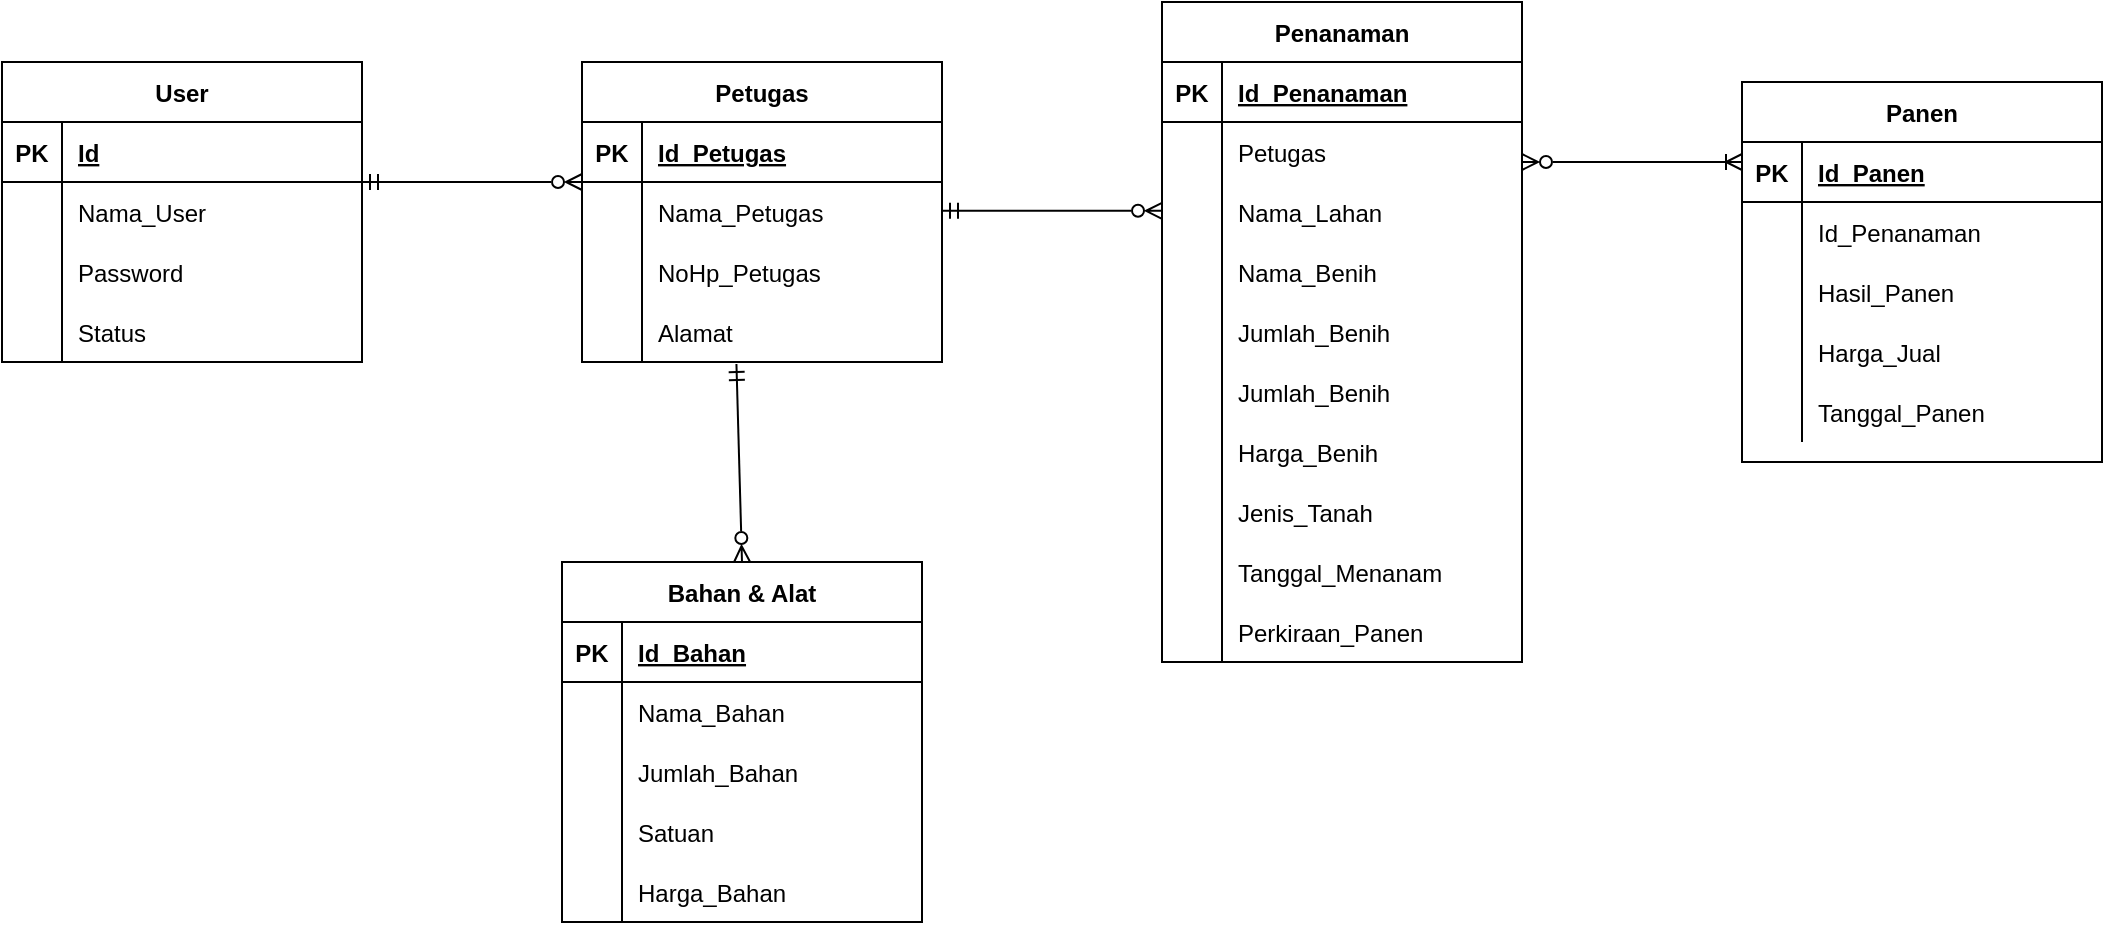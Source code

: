 <mxfile version="17.1.3" type="github">
  <diagram id="t7URyuVreBYmDXlSiFJe" name="Page-1">
    <mxGraphModel dx="1021" dy="529" grid="1" gridSize="10" guides="1" tooltips="1" connect="1" arrows="1" fold="1" page="1" pageScale="1" pageWidth="1700" pageHeight="1100" math="0" shadow="0">
      <root>
        <mxCell id="0" />
        <mxCell id="1" parent="0" />
        <mxCell id="6yhbWwJbMzKRtR10z-1x-57" value="Panen" style="shape=table;startSize=30;container=1;collapsible=1;childLayout=tableLayout;fixedRows=1;rowLines=0;fontStyle=1;align=center;resizeLast=1;" parent="1" vertex="1">
          <mxGeometry x="910" y="110" width="180" height="190" as="geometry" />
        </mxCell>
        <mxCell id="6yhbWwJbMzKRtR10z-1x-58" value="" style="shape=tableRow;horizontal=0;startSize=0;swimlaneHead=0;swimlaneBody=0;fillColor=none;collapsible=0;dropTarget=0;points=[[0,0.5],[1,0.5]];portConstraint=eastwest;top=0;left=0;right=0;bottom=1;" parent="6yhbWwJbMzKRtR10z-1x-57" vertex="1">
          <mxGeometry y="30" width="180" height="30" as="geometry" />
        </mxCell>
        <mxCell id="6yhbWwJbMzKRtR10z-1x-59" value="PK" style="shape=partialRectangle;connectable=0;fillColor=none;top=0;left=0;bottom=0;right=0;fontStyle=1;overflow=hidden;" parent="6yhbWwJbMzKRtR10z-1x-58" vertex="1">
          <mxGeometry width="30" height="30" as="geometry">
            <mxRectangle width="30" height="30" as="alternateBounds" />
          </mxGeometry>
        </mxCell>
        <mxCell id="6yhbWwJbMzKRtR10z-1x-60" value="Id_Panen" style="shape=partialRectangle;connectable=0;fillColor=none;top=0;left=0;bottom=0;right=0;align=left;spacingLeft=6;fontStyle=5;overflow=hidden;" parent="6yhbWwJbMzKRtR10z-1x-58" vertex="1">
          <mxGeometry x="30" width="150" height="30" as="geometry">
            <mxRectangle width="150" height="30" as="alternateBounds" />
          </mxGeometry>
        </mxCell>
        <mxCell id="6yhbWwJbMzKRtR10z-1x-61" value="" style="shape=tableRow;horizontal=0;startSize=0;swimlaneHead=0;swimlaneBody=0;fillColor=none;collapsible=0;dropTarget=0;points=[[0,0.5],[1,0.5]];portConstraint=eastwest;top=0;left=0;right=0;bottom=0;" parent="6yhbWwJbMzKRtR10z-1x-57" vertex="1">
          <mxGeometry y="60" width="180" height="30" as="geometry" />
        </mxCell>
        <mxCell id="6yhbWwJbMzKRtR10z-1x-62" value="" style="shape=partialRectangle;connectable=0;fillColor=none;top=0;left=0;bottom=0;right=0;editable=1;overflow=hidden;" parent="6yhbWwJbMzKRtR10z-1x-61" vertex="1">
          <mxGeometry width="30" height="30" as="geometry">
            <mxRectangle width="30" height="30" as="alternateBounds" />
          </mxGeometry>
        </mxCell>
        <mxCell id="6yhbWwJbMzKRtR10z-1x-63" value="Id_Penanaman" style="shape=partialRectangle;connectable=0;fillColor=none;top=0;left=0;bottom=0;right=0;align=left;spacingLeft=6;overflow=hidden;" parent="6yhbWwJbMzKRtR10z-1x-61" vertex="1">
          <mxGeometry x="30" width="150" height="30" as="geometry">
            <mxRectangle width="150" height="30" as="alternateBounds" />
          </mxGeometry>
        </mxCell>
        <mxCell id="6yhbWwJbMzKRtR10z-1x-64" value="" style="shape=tableRow;horizontal=0;startSize=0;swimlaneHead=0;swimlaneBody=0;fillColor=none;collapsible=0;dropTarget=0;points=[[0,0.5],[1,0.5]];portConstraint=eastwest;top=0;left=0;right=0;bottom=0;" parent="6yhbWwJbMzKRtR10z-1x-57" vertex="1">
          <mxGeometry y="90" width="180" height="30" as="geometry" />
        </mxCell>
        <mxCell id="6yhbWwJbMzKRtR10z-1x-65" value="" style="shape=partialRectangle;connectable=0;fillColor=none;top=0;left=0;bottom=0;right=0;editable=1;overflow=hidden;" parent="6yhbWwJbMzKRtR10z-1x-64" vertex="1">
          <mxGeometry width="30" height="30" as="geometry">
            <mxRectangle width="30" height="30" as="alternateBounds" />
          </mxGeometry>
        </mxCell>
        <mxCell id="6yhbWwJbMzKRtR10z-1x-66" value="Hasil_Panen" style="shape=partialRectangle;connectable=0;fillColor=none;top=0;left=0;bottom=0;right=0;align=left;spacingLeft=6;overflow=hidden;" parent="6yhbWwJbMzKRtR10z-1x-64" vertex="1">
          <mxGeometry x="30" width="150" height="30" as="geometry">
            <mxRectangle width="150" height="30" as="alternateBounds" />
          </mxGeometry>
        </mxCell>
        <mxCell id="6yhbWwJbMzKRtR10z-1x-67" value="" style="shape=tableRow;horizontal=0;startSize=0;swimlaneHead=0;swimlaneBody=0;fillColor=none;collapsible=0;dropTarget=0;points=[[0,0.5],[1,0.5]];portConstraint=eastwest;top=0;left=0;right=0;bottom=0;" parent="6yhbWwJbMzKRtR10z-1x-57" vertex="1">
          <mxGeometry y="120" width="180" height="30" as="geometry" />
        </mxCell>
        <mxCell id="6yhbWwJbMzKRtR10z-1x-68" value="" style="shape=partialRectangle;connectable=0;fillColor=none;top=0;left=0;bottom=0;right=0;editable=1;overflow=hidden;" parent="6yhbWwJbMzKRtR10z-1x-67" vertex="1">
          <mxGeometry width="30" height="30" as="geometry">
            <mxRectangle width="30" height="30" as="alternateBounds" />
          </mxGeometry>
        </mxCell>
        <mxCell id="6yhbWwJbMzKRtR10z-1x-69" value="Harga_Jual" style="shape=partialRectangle;connectable=0;fillColor=none;top=0;left=0;bottom=0;right=0;align=left;spacingLeft=6;overflow=hidden;" parent="6yhbWwJbMzKRtR10z-1x-67" vertex="1">
          <mxGeometry x="30" width="150" height="30" as="geometry">
            <mxRectangle width="150" height="30" as="alternateBounds" />
          </mxGeometry>
        </mxCell>
        <mxCell id="6yhbWwJbMzKRtR10z-1x-168" value="" style="shape=tableRow;horizontal=0;startSize=0;swimlaneHead=0;swimlaneBody=0;fillColor=none;collapsible=0;dropTarget=0;points=[[0,0.5],[1,0.5]];portConstraint=eastwest;top=0;left=0;right=0;bottom=0;" parent="6yhbWwJbMzKRtR10z-1x-57" vertex="1">
          <mxGeometry y="150" width="180" height="30" as="geometry" />
        </mxCell>
        <mxCell id="6yhbWwJbMzKRtR10z-1x-169" value="" style="shape=partialRectangle;connectable=0;fillColor=none;top=0;left=0;bottom=0;right=0;editable=1;overflow=hidden;" parent="6yhbWwJbMzKRtR10z-1x-168" vertex="1">
          <mxGeometry width="30" height="30" as="geometry">
            <mxRectangle width="30" height="30" as="alternateBounds" />
          </mxGeometry>
        </mxCell>
        <mxCell id="6yhbWwJbMzKRtR10z-1x-170" value="Tanggal_Panen" style="shape=partialRectangle;connectable=0;fillColor=none;top=0;left=0;bottom=0;right=0;align=left;spacingLeft=6;overflow=hidden;" parent="6yhbWwJbMzKRtR10z-1x-168" vertex="1">
          <mxGeometry x="30" width="150" height="30" as="geometry">
            <mxRectangle width="150" height="30" as="alternateBounds" />
          </mxGeometry>
        </mxCell>
        <mxCell id="6yhbWwJbMzKRtR10z-1x-70" value="Penanaman" style="shape=table;startSize=30;container=1;collapsible=1;childLayout=tableLayout;fixedRows=1;rowLines=0;fontStyle=1;align=center;resizeLast=1;" parent="1" vertex="1">
          <mxGeometry x="620" y="70" width="180" height="330" as="geometry" />
        </mxCell>
        <mxCell id="6yhbWwJbMzKRtR10z-1x-71" value="" style="shape=tableRow;horizontal=0;startSize=0;swimlaneHead=0;swimlaneBody=0;fillColor=none;collapsible=0;dropTarget=0;points=[[0,0.5],[1,0.5]];portConstraint=eastwest;top=0;left=0;right=0;bottom=1;" parent="6yhbWwJbMzKRtR10z-1x-70" vertex="1">
          <mxGeometry y="30" width="180" height="30" as="geometry" />
        </mxCell>
        <mxCell id="6yhbWwJbMzKRtR10z-1x-72" value="PK" style="shape=partialRectangle;connectable=0;fillColor=none;top=0;left=0;bottom=0;right=0;fontStyle=1;overflow=hidden;" parent="6yhbWwJbMzKRtR10z-1x-71" vertex="1">
          <mxGeometry width="30" height="30" as="geometry">
            <mxRectangle width="30" height="30" as="alternateBounds" />
          </mxGeometry>
        </mxCell>
        <mxCell id="6yhbWwJbMzKRtR10z-1x-73" value="Id_Penanaman" style="shape=partialRectangle;connectable=0;fillColor=none;top=0;left=0;bottom=0;right=0;align=left;spacingLeft=6;fontStyle=5;overflow=hidden;" parent="6yhbWwJbMzKRtR10z-1x-71" vertex="1">
          <mxGeometry x="30" width="150" height="30" as="geometry">
            <mxRectangle width="150" height="30" as="alternateBounds" />
          </mxGeometry>
        </mxCell>
        <mxCell id="6yhbWwJbMzKRtR10z-1x-74" value="" style="shape=tableRow;horizontal=0;startSize=0;swimlaneHead=0;swimlaneBody=0;fillColor=none;collapsible=0;dropTarget=0;points=[[0,0.5],[1,0.5]];portConstraint=eastwest;top=0;left=0;right=0;bottom=0;" parent="6yhbWwJbMzKRtR10z-1x-70" vertex="1">
          <mxGeometry y="60" width="180" height="30" as="geometry" />
        </mxCell>
        <mxCell id="6yhbWwJbMzKRtR10z-1x-75" value="" style="shape=partialRectangle;connectable=0;fillColor=none;top=0;left=0;bottom=0;right=0;editable=1;overflow=hidden;" parent="6yhbWwJbMzKRtR10z-1x-74" vertex="1">
          <mxGeometry width="30" height="30" as="geometry">
            <mxRectangle width="30" height="30" as="alternateBounds" />
          </mxGeometry>
        </mxCell>
        <mxCell id="6yhbWwJbMzKRtR10z-1x-76" value="Petugas" style="shape=partialRectangle;connectable=0;fillColor=none;top=0;left=0;bottom=0;right=0;align=left;spacingLeft=6;overflow=hidden;" parent="6yhbWwJbMzKRtR10z-1x-74" vertex="1">
          <mxGeometry x="30" width="150" height="30" as="geometry">
            <mxRectangle width="150" height="30" as="alternateBounds" />
          </mxGeometry>
        </mxCell>
        <mxCell id="6yhbWwJbMzKRtR10z-1x-77" value="" style="shape=tableRow;horizontal=0;startSize=0;swimlaneHead=0;swimlaneBody=0;fillColor=none;collapsible=0;dropTarget=0;points=[[0,0.5],[1,0.5]];portConstraint=eastwest;top=0;left=0;right=0;bottom=0;" parent="6yhbWwJbMzKRtR10z-1x-70" vertex="1">
          <mxGeometry y="90" width="180" height="30" as="geometry" />
        </mxCell>
        <mxCell id="6yhbWwJbMzKRtR10z-1x-78" value="" style="shape=partialRectangle;connectable=0;fillColor=none;top=0;left=0;bottom=0;right=0;editable=1;overflow=hidden;" parent="6yhbWwJbMzKRtR10z-1x-77" vertex="1">
          <mxGeometry width="30" height="30" as="geometry">
            <mxRectangle width="30" height="30" as="alternateBounds" />
          </mxGeometry>
        </mxCell>
        <mxCell id="6yhbWwJbMzKRtR10z-1x-79" value="Nama_Lahan" style="shape=partialRectangle;connectable=0;fillColor=none;top=0;left=0;bottom=0;right=0;align=left;spacingLeft=6;overflow=hidden;" parent="6yhbWwJbMzKRtR10z-1x-77" vertex="1">
          <mxGeometry x="30" width="150" height="30" as="geometry">
            <mxRectangle width="150" height="30" as="alternateBounds" />
          </mxGeometry>
        </mxCell>
        <mxCell id="6yhbWwJbMzKRtR10z-1x-80" value="" style="shape=tableRow;horizontal=0;startSize=0;swimlaneHead=0;swimlaneBody=0;fillColor=none;collapsible=0;dropTarget=0;points=[[0,0.5],[1,0.5]];portConstraint=eastwest;top=0;left=0;right=0;bottom=0;" parent="6yhbWwJbMzKRtR10z-1x-70" vertex="1">
          <mxGeometry y="120" width="180" height="30" as="geometry" />
        </mxCell>
        <mxCell id="6yhbWwJbMzKRtR10z-1x-81" value="" style="shape=partialRectangle;connectable=0;fillColor=none;top=0;left=0;bottom=0;right=0;editable=1;overflow=hidden;" parent="6yhbWwJbMzKRtR10z-1x-80" vertex="1">
          <mxGeometry width="30" height="30" as="geometry">
            <mxRectangle width="30" height="30" as="alternateBounds" />
          </mxGeometry>
        </mxCell>
        <mxCell id="6yhbWwJbMzKRtR10z-1x-82" value="Nama_Benih" style="shape=partialRectangle;connectable=0;fillColor=none;top=0;left=0;bottom=0;right=0;align=left;spacingLeft=6;overflow=hidden;" parent="6yhbWwJbMzKRtR10z-1x-80" vertex="1">
          <mxGeometry x="30" width="150" height="30" as="geometry">
            <mxRectangle width="150" height="30" as="alternateBounds" />
          </mxGeometry>
        </mxCell>
        <mxCell id="6yhbWwJbMzKRtR10z-1x-171" value="" style="shape=tableRow;horizontal=0;startSize=0;swimlaneHead=0;swimlaneBody=0;fillColor=none;collapsible=0;dropTarget=0;points=[[0,0.5],[1,0.5]];portConstraint=eastwest;top=0;left=0;right=0;bottom=0;" parent="6yhbWwJbMzKRtR10z-1x-70" vertex="1">
          <mxGeometry y="150" width="180" height="30" as="geometry" />
        </mxCell>
        <mxCell id="6yhbWwJbMzKRtR10z-1x-172" value="" style="shape=partialRectangle;connectable=0;fillColor=none;top=0;left=0;bottom=0;right=0;editable=1;overflow=hidden;" parent="6yhbWwJbMzKRtR10z-1x-171" vertex="1">
          <mxGeometry width="30" height="30" as="geometry">
            <mxRectangle width="30" height="30" as="alternateBounds" />
          </mxGeometry>
        </mxCell>
        <mxCell id="6yhbWwJbMzKRtR10z-1x-173" value="Jumlah_Benih" style="shape=partialRectangle;connectable=0;fillColor=none;top=0;left=0;bottom=0;right=0;align=left;spacingLeft=6;overflow=hidden;" parent="6yhbWwJbMzKRtR10z-1x-171" vertex="1">
          <mxGeometry x="30" width="150" height="30" as="geometry">
            <mxRectangle width="150" height="30" as="alternateBounds" />
          </mxGeometry>
        </mxCell>
        <mxCell id="6yhbWwJbMzKRtR10z-1x-150" value="" style="shape=tableRow;horizontal=0;startSize=0;swimlaneHead=0;swimlaneBody=0;fillColor=none;collapsible=0;dropTarget=0;points=[[0,0.5],[1,0.5]];portConstraint=eastwest;top=0;left=0;right=0;bottom=0;" parent="6yhbWwJbMzKRtR10z-1x-70" vertex="1">
          <mxGeometry y="180" width="180" height="30" as="geometry" />
        </mxCell>
        <mxCell id="6yhbWwJbMzKRtR10z-1x-151" value="" style="shape=partialRectangle;connectable=0;fillColor=none;top=0;left=0;bottom=0;right=0;editable=1;overflow=hidden;" parent="6yhbWwJbMzKRtR10z-1x-150" vertex="1">
          <mxGeometry width="30" height="30" as="geometry">
            <mxRectangle width="30" height="30" as="alternateBounds" />
          </mxGeometry>
        </mxCell>
        <mxCell id="6yhbWwJbMzKRtR10z-1x-152" value="Jumlah_Benih" style="shape=partialRectangle;connectable=0;fillColor=none;top=0;left=0;bottom=0;right=0;align=left;spacingLeft=6;overflow=hidden;" parent="6yhbWwJbMzKRtR10z-1x-150" vertex="1">
          <mxGeometry x="30" width="150" height="30" as="geometry">
            <mxRectangle width="150" height="30" as="alternateBounds" />
          </mxGeometry>
        </mxCell>
        <mxCell id="6yhbWwJbMzKRtR10z-1x-153" value="" style="shape=tableRow;horizontal=0;startSize=0;swimlaneHead=0;swimlaneBody=0;fillColor=none;collapsible=0;dropTarget=0;points=[[0,0.5],[1,0.5]];portConstraint=eastwest;top=0;left=0;right=0;bottom=0;" parent="6yhbWwJbMzKRtR10z-1x-70" vertex="1">
          <mxGeometry y="210" width="180" height="30" as="geometry" />
        </mxCell>
        <mxCell id="6yhbWwJbMzKRtR10z-1x-154" value="" style="shape=partialRectangle;connectable=0;fillColor=none;top=0;left=0;bottom=0;right=0;editable=1;overflow=hidden;" parent="6yhbWwJbMzKRtR10z-1x-153" vertex="1">
          <mxGeometry width="30" height="30" as="geometry">
            <mxRectangle width="30" height="30" as="alternateBounds" />
          </mxGeometry>
        </mxCell>
        <mxCell id="6yhbWwJbMzKRtR10z-1x-155" value="Harga_Benih" style="shape=partialRectangle;connectable=0;fillColor=none;top=0;left=0;bottom=0;right=0;align=left;spacingLeft=6;overflow=hidden;" parent="6yhbWwJbMzKRtR10z-1x-153" vertex="1">
          <mxGeometry x="30" width="150" height="30" as="geometry">
            <mxRectangle width="150" height="30" as="alternateBounds" />
          </mxGeometry>
        </mxCell>
        <mxCell id="6yhbWwJbMzKRtR10z-1x-156" value="" style="shape=tableRow;horizontal=0;startSize=0;swimlaneHead=0;swimlaneBody=0;fillColor=none;collapsible=0;dropTarget=0;points=[[0,0.5],[1,0.5]];portConstraint=eastwest;top=0;left=0;right=0;bottom=0;" parent="6yhbWwJbMzKRtR10z-1x-70" vertex="1">
          <mxGeometry y="240" width="180" height="30" as="geometry" />
        </mxCell>
        <mxCell id="6yhbWwJbMzKRtR10z-1x-157" value="" style="shape=partialRectangle;connectable=0;fillColor=none;top=0;left=0;bottom=0;right=0;editable=1;overflow=hidden;" parent="6yhbWwJbMzKRtR10z-1x-156" vertex="1">
          <mxGeometry width="30" height="30" as="geometry">
            <mxRectangle width="30" height="30" as="alternateBounds" />
          </mxGeometry>
        </mxCell>
        <mxCell id="6yhbWwJbMzKRtR10z-1x-158" value="Jenis_Tanah" style="shape=partialRectangle;connectable=0;fillColor=none;top=0;left=0;bottom=0;right=0;align=left;spacingLeft=6;overflow=hidden;" parent="6yhbWwJbMzKRtR10z-1x-156" vertex="1">
          <mxGeometry x="30" width="150" height="30" as="geometry">
            <mxRectangle width="150" height="30" as="alternateBounds" />
          </mxGeometry>
        </mxCell>
        <mxCell id="6yhbWwJbMzKRtR10z-1x-159" value="" style="shape=tableRow;horizontal=0;startSize=0;swimlaneHead=0;swimlaneBody=0;fillColor=none;collapsible=0;dropTarget=0;points=[[0,0.5],[1,0.5]];portConstraint=eastwest;top=0;left=0;right=0;bottom=0;" parent="6yhbWwJbMzKRtR10z-1x-70" vertex="1">
          <mxGeometry y="270" width="180" height="30" as="geometry" />
        </mxCell>
        <mxCell id="6yhbWwJbMzKRtR10z-1x-160" value="" style="shape=partialRectangle;connectable=0;fillColor=none;top=0;left=0;bottom=0;right=0;editable=1;overflow=hidden;" parent="6yhbWwJbMzKRtR10z-1x-159" vertex="1">
          <mxGeometry width="30" height="30" as="geometry">
            <mxRectangle width="30" height="30" as="alternateBounds" />
          </mxGeometry>
        </mxCell>
        <mxCell id="6yhbWwJbMzKRtR10z-1x-161" value="Tanggal_Menanam" style="shape=partialRectangle;connectable=0;fillColor=none;top=0;left=0;bottom=0;right=0;align=left;spacingLeft=6;overflow=hidden;" parent="6yhbWwJbMzKRtR10z-1x-159" vertex="1">
          <mxGeometry x="30" width="150" height="30" as="geometry">
            <mxRectangle width="150" height="30" as="alternateBounds" />
          </mxGeometry>
        </mxCell>
        <mxCell id="6yhbWwJbMzKRtR10z-1x-162" value="" style="shape=tableRow;horizontal=0;startSize=0;swimlaneHead=0;swimlaneBody=0;fillColor=none;collapsible=0;dropTarget=0;points=[[0,0.5],[1,0.5]];portConstraint=eastwest;top=0;left=0;right=0;bottom=0;" parent="6yhbWwJbMzKRtR10z-1x-70" vertex="1">
          <mxGeometry y="300" width="180" height="30" as="geometry" />
        </mxCell>
        <mxCell id="6yhbWwJbMzKRtR10z-1x-163" value="" style="shape=partialRectangle;connectable=0;fillColor=none;top=0;left=0;bottom=0;right=0;editable=1;overflow=hidden;" parent="6yhbWwJbMzKRtR10z-1x-162" vertex="1">
          <mxGeometry width="30" height="30" as="geometry">
            <mxRectangle width="30" height="30" as="alternateBounds" />
          </mxGeometry>
        </mxCell>
        <mxCell id="6yhbWwJbMzKRtR10z-1x-164" value="Perkiraan_Panen" style="shape=partialRectangle;connectable=0;fillColor=none;top=0;left=0;bottom=0;right=0;align=left;spacingLeft=6;overflow=hidden;" parent="6yhbWwJbMzKRtR10z-1x-162" vertex="1">
          <mxGeometry x="30" width="150" height="30" as="geometry">
            <mxRectangle width="150" height="30" as="alternateBounds" />
          </mxGeometry>
        </mxCell>
        <mxCell id="6yhbWwJbMzKRtR10z-1x-83" value="Petugas" style="shape=table;startSize=30;container=1;collapsible=1;childLayout=tableLayout;fixedRows=1;rowLines=0;fontStyle=1;align=center;resizeLast=1;" parent="1" vertex="1">
          <mxGeometry x="330" y="100" width="180" height="150" as="geometry" />
        </mxCell>
        <mxCell id="6yhbWwJbMzKRtR10z-1x-84" value="" style="shape=tableRow;horizontal=0;startSize=0;swimlaneHead=0;swimlaneBody=0;fillColor=none;collapsible=0;dropTarget=0;points=[[0,0.5],[1,0.5]];portConstraint=eastwest;top=0;left=0;right=0;bottom=1;" parent="6yhbWwJbMzKRtR10z-1x-83" vertex="1">
          <mxGeometry y="30" width="180" height="30" as="geometry" />
        </mxCell>
        <mxCell id="6yhbWwJbMzKRtR10z-1x-85" value="PK" style="shape=partialRectangle;connectable=0;fillColor=none;top=0;left=0;bottom=0;right=0;fontStyle=1;overflow=hidden;" parent="6yhbWwJbMzKRtR10z-1x-84" vertex="1">
          <mxGeometry width="30" height="30" as="geometry">
            <mxRectangle width="30" height="30" as="alternateBounds" />
          </mxGeometry>
        </mxCell>
        <mxCell id="6yhbWwJbMzKRtR10z-1x-86" value="Id_Petugas" style="shape=partialRectangle;connectable=0;fillColor=none;top=0;left=0;bottom=0;right=0;align=left;spacingLeft=6;fontStyle=5;overflow=hidden;" parent="6yhbWwJbMzKRtR10z-1x-84" vertex="1">
          <mxGeometry x="30" width="150" height="30" as="geometry">
            <mxRectangle width="150" height="30" as="alternateBounds" />
          </mxGeometry>
        </mxCell>
        <mxCell id="6yhbWwJbMzKRtR10z-1x-87" value="" style="shape=tableRow;horizontal=0;startSize=0;swimlaneHead=0;swimlaneBody=0;fillColor=none;collapsible=0;dropTarget=0;points=[[0,0.5],[1,0.5]];portConstraint=eastwest;top=0;left=0;right=0;bottom=0;" parent="6yhbWwJbMzKRtR10z-1x-83" vertex="1">
          <mxGeometry y="60" width="180" height="30" as="geometry" />
        </mxCell>
        <mxCell id="6yhbWwJbMzKRtR10z-1x-88" value="" style="shape=partialRectangle;connectable=0;fillColor=none;top=0;left=0;bottom=0;right=0;editable=1;overflow=hidden;" parent="6yhbWwJbMzKRtR10z-1x-87" vertex="1">
          <mxGeometry width="30" height="30" as="geometry">
            <mxRectangle width="30" height="30" as="alternateBounds" />
          </mxGeometry>
        </mxCell>
        <mxCell id="6yhbWwJbMzKRtR10z-1x-89" value="Nama_Petugas" style="shape=partialRectangle;connectable=0;fillColor=none;top=0;left=0;bottom=0;right=0;align=left;spacingLeft=6;overflow=hidden;" parent="6yhbWwJbMzKRtR10z-1x-87" vertex="1">
          <mxGeometry x="30" width="150" height="30" as="geometry">
            <mxRectangle width="150" height="30" as="alternateBounds" />
          </mxGeometry>
        </mxCell>
        <mxCell id="6yhbWwJbMzKRtR10z-1x-90" value="" style="shape=tableRow;horizontal=0;startSize=0;swimlaneHead=0;swimlaneBody=0;fillColor=none;collapsible=0;dropTarget=0;points=[[0,0.5],[1,0.5]];portConstraint=eastwest;top=0;left=0;right=0;bottom=0;" parent="6yhbWwJbMzKRtR10z-1x-83" vertex="1">
          <mxGeometry y="90" width="180" height="30" as="geometry" />
        </mxCell>
        <mxCell id="6yhbWwJbMzKRtR10z-1x-91" value="" style="shape=partialRectangle;connectable=0;fillColor=none;top=0;left=0;bottom=0;right=0;editable=1;overflow=hidden;" parent="6yhbWwJbMzKRtR10z-1x-90" vertex="1">
          <mxGeometry width="30" height="30" as="geometry">
            <mxRectangle width="30" height="30" as="alternateBounds" />
          </mxGeometry>
        </mxCell>
        <mxCell id="6yhbWwJbMzKRtR10z-1x-92" value="NoHp_Petugas" style="shape=partialRectangle;connectable=0;fillColor=none;top=0;left=0;bottom=0;right=0;align=left;spacingLeft=6;overflow=hidden;" parent="6yhbWwJbMzKRtR10z-1x-90" vertex="1">
          <mxGeometry x="30" width="150" height="30" as="geometry">
            <mxRectangle width="150" height="30" as="alternateBounds" />
          </mxGeometry>
        </mxCell>
        <mxCell id="6yhbWwJbMzKRtR10z-1x-93" value="" style="shape=tableRow;horizontal=0;startSize=0;swimlaneHead=0;swimlaneBody=0;fillColor=none;collapsible=0;dropTarget=0;points=[[0,0.5],[1,0.5]];portConstraint=eastwest;top=0;left=0;right=0;bottom=0;" parent="6yhbWwJbMzKRtR10z-1x-83" vertex="1">
          <mxGeometry y="120" width="180" height="30" as="geometry" />
        </mxCell>
        <mxCell id="6yhbWwJbMzKRtR10z-1x-94" value="" style="shape=partialRectangle;connectable=0;fillColor=none;top=0;left=0;bottom=0;right=0;editable=1;overflow=hidden;" parent="6yhbWwJbMzKRtR10z-1x-93" vertex="1">
          <mxGeometry width="30" height="30" as="geometry">
            <mxRectangle width="30" height="30" as="alternateBounds" />
          </mxGeometry>
        </mxCell>
        <mxCell id="6yhbWwJbMzKRtR10z-1x-95" value="Alamat" style="shape=partialRectangle;connectable=0;fillColor=none;top=0;left=0;bottom=0;right=0;align=left;spacingLeft=6;overflow=hidden;" parent="6yhbWwJbMzKRtR10z-1x-93" vertex="1">
          <mxGeometry x="30" width="150" height="30" as="geometry">
            <mxRectangle width="150" height="30" as="alternateBounds" />
          </mxGeometry>
        </mxCell>
        <mxCell id="6yhbWwJbMzKRtR10z-1x-96" value="User" style="shape=table;startSize=30;container=1;collapsible=1;childLayout=tableLayout;fixedRows=1;rowLines=0;fontStyle=1;align=center;resizeLast=1;" parent="1" vertex="1">
          <mxGeometry x="40" y="100" width="180" height="150" as="geometry" />
        </mxCell>
        <mxCell id="6yhbWwJbMzKRtR10z-1x-97" value="" style="shape=tableRow;horizontal=0;startSize=0;swimlaneHead=0;swimlaneBody=0;fillColor=none;collapsible=0;dropTarget=0;points=[[0,0.5],[1,0.5]];portConstraint=eastwest;top=0;left=0;right=0;bottom=1;" parent="6yhbWwJbMzKRtR10z-1x-96" vertex="1">
          <mxGeometry y="30" width="180" height="30" as="geometry" />
        </mxCell>
        <mxCell id="6yhbWwJbMzKRtR10z-1x-98" value="PK" style="shape=partialRectangle;connectable=0;fillColor=none;top=0;left=0;bottom=0;right=0;fontStyle=1;overflow=hidden;" parent="6yhbWwJbMzKRtR10z-1x-97" vertex="1">
          <mxGeometry width="30" height="30" as="geometry">
            <mxRectangle width="30" height="30" as="alternateBounds" />
          </mxGeometry>
        </mxCell>
        <mxCell id="6yhbWwJbMzKRtR10z-1x-99" value="Id" style="shape=partialRectangle;connectable=0;fillColor=none;top=0;left=0;bottom=0;right=0;align=left;spacingLeft=6;fontStyle=5;overflow=hidden;" parent="6yhbWwJbMzKRtR10z-1x-97" vertex="1">
          <mxGeometry x="30" width="150" height="30" as="geometry">
            <mxRectangle width="150" height="30" as="alternateBounds" />
          </mxGeometry>
        </mxCell>
        <mxCell id="6yhbWwJbMzKRtR10z-1x-100" value="" style="shape=tableRow;horizontal=0;startSize=0;swimlaneHead=0;swimlaneBody=0;fillColor=none;collapsible=0;dropTarget=0;points=[[0,0.5],[1,0.5]];portConstraint=eastwest;top=0;left=0;right=0;bottom=0;" parent="6yhbWwJbMzKRtR10z-1x-96" vertex="1">
          <mxGeometry y="60" width="180" height="30" as="geometry" />
        </mxCell>
        <mxCell id="6yhbWwJbMzKRtR10z-1x-101" value="" style="shape=partialRectangle;connectable=0;fillColor=none;top=0;left=0;bottom=0;right=0;editable=1;overflow=hidden;" parent="6yhbWwJbMzKRtR10z-1x-100" vertex="1">
          <mxGeometry width="30" height="30" as="geometry">
            <mxRectangle width="30" height="30" as="alternateBounds" />
          </mxGeometry>
        </mxCell>
        <mxCell id="6yhbWwJbMzKRtR10z-1x-102" value="Nama_User" style="shape=partialRectangle;connectable=0;fillColor=none;top=0;left=0;bottom=0;right=0;align=left;spacingLeft=6;overflow=hidden;" parent="6yhbWwJbMzKRtR10z-1x-100" vertex="1">
          <mxGeometry x="30" width="150" height="30" as="geometry">
            <mxRectangle width="150" height="30" as="alternateBounds" />
          </mxGeometry>
        </mxCell>
        <mxCell id="6yhbWwJbMzKRtR10z-1x-103" value="" style="shape=tableRow;horizontal=0;startSize=0;swimlaneHead=0;swimlaneBody=0;fillColor=none;collapsible=0;dropTarget=0;points=[[0,0.5],[1,0.5]];portConstraint=eastwest;top=0;left=0;right=0;bottom=0;" parent="6yhbWwJbMzKRtR10z-1x-96" vertex="1">
          <mxGeometry y="90" width="180" height="30" as="geometry" />
        </mxCell>
        <mxCell id="6yhbWwJbMzKRtR10z-1x-104" value="" style="shape=partialRectangle;connectable=0;fillColor=none;top=0;left=0;bottom=0;right=0;editable=1;overflow=hidden;" parent="6yhbWwJbMzKRtR10z-1x-103" vertex="1">
          <mxGeometry width="30" height="30" as="geometry">
            <mxRectangle width="30" height="30" as="alternateBounds" />
          </mxGeometry>
        </mxCell>
        <mxCell id="6yhbWwJbMzKRtR10z-1x-105" value="Password" style="shape=partialRectangle;connectable=0;fillColor=none;top=0;left=0;bottom=0;right=0;align=left;spacingLeft=6;overflow=hidden;" parent="6yhbWwJbMzKRtR10z-1x-103" vertex="1">
          <mxGeometry x="30" width="150" height="30" as="geometry">
            <mxRectangle width="150" height="30" as="alternateBounds" />
          </mxGeometry>
        </mxCell>
        <mxCell id="6yhbWwJbMzKRtR10z-1x-106" value="" style="shape=tableRow;horizontal=0;startSize=0;swimlaneHead=0;swimlaneBody=0;fillColor=none;collapsible=0;dropTarget=0;points=[[0,0.5],[1,0.5]];portConstraint=eastwest;top=0;left=0;right=0;bottom=0;" parent="6yhbWwJbMzKRtR10z-1x-96" vertex="1">
          <mxGeometry y="120" width="180" height="30" as="geometry" />
        </mxCell>
        <mxCell id="6yhbWwJbMzKRtR10z-1x-107" value="" style="shape=partialRectangle;connectable=0;fillColor=none;top=0;left=0;bottom=0;right=0;editable=1;overflow=hidden;" parent="6yhbWwJbMzKRtR10z-1x-106" vertex="1">
          <mxGeometry width="30" height="30" as="geometry">
            <mxRectangle width="30" height="30" as="alternateBounds" />
          </mxGeometry>
        </mxCell>
        <mxCell id="6yhbWwJbMzKRtR10z-1x-108" value="Status" style="shape=partialRectangle;connectable=0;fillColor=none;top=0;left=0;bottom=0;right=0;align=left;spacingLeft=6;overflow=hidden;" parent="6yhbWwJbMzKRtR10z-1x-106" vertex="1">
          <mxGeometry x="30" width="150" height="30" as="geometry">
            <mxRectangle width="150" height="30" as="alternateBounds" />
          </mxGeometry>
        </mxCell>
        <mxCell id="6yhbWwJbMzKRtR10z-1x-137" value="Bahan &amp; Alat" style="shape=table;startSize=30;container=1;collapsible=1;childLayout=tableLayout;fixedRows=1;rowLines=0;fontStyle=1;align=center;resizeLast=1;" parent="1" vertex="1">
          <mxGeometry x="320" y="350" width="180" height="180" as="geometry">
            <mxRectangle x="240" y="320" width="110" height="30" as="alternateBounds" />
          </mxGeometry>
        </mxCell>
        <mxCell id="6yhbWwJbMzKRtR10z-1x-138" value="" style="shape=tableRow;horizontal=0;startSize=0;swimlaneHead=0;swimlaneBody=0;fillColor=none;collapsible=0;dropTarget=0;points=[[0,0.5],[1,0.5]];portConstraint=eastwest;top=0;left=0;right=0;bottom=1;" parent="6yhbWwJbMzKRtR10z-1x-137" vertex="1">
          <mxGeometry y="30" width="180" height="30" as="geometry" />
        </mxCell>
        <mxCell id="6yhbWwJbMzKRtR10z-1x-139" value="PK" style="shape=partialRectangle;connectable=0;fillColor=none;top=0;left=0;bottom=0;right=0;fontStyle=1;overflow=hidden;" parent="6yhbWwJbMzKRtR10z-1x-138" vertex="1">
          <mxGeometry width="30" height="30" as="geometry">
            <mxRectangle width="30" height="30" as="alternateBounds" />
          </mxGeometry>
        </mxCell>
        <mxCell id="6yhbWwJbMzKRtR10z-1x-140" value="Id_Bahan" style="shape=partialRectangle;connectable=0;fillColor=none;top=0;left=0;bottom=0;right=0;align=left;spacingLeft=6;fontStyle=5;overflow=hidden;" parent="6yhbWwJbMzKRtR10z-1x-138" vertex="1">
          <mxGeometry x="30" width="150" height="30" as="geometry">
            <mxRectangle width="150" height="30" as="alternateBounds" />
          </mxGeometry>
        </mxCell>
        <mxCell id="6yhbWwJbMzKRtR10z-1x-141" value="" style="shape=tableRow;horizontal=0;startSize=0;swimlaneHead=0;swimlaneBody=0;fillColor=none;collapsible=0;dropTarget=0;points=[[0,0.5],[1,0.5]];portConstraint=eastwest;top=0;left=0;right=0;bottom=0;" parent="6yhbWwJbMzKRtR10z-1x-137" vertex="1">
          <mxGeometry y="60" width="180" height="30" as="geometry" />
        </mxCell>
        <mxCell id="6yhbWwJbMzKRtR10z-1x-142" value="" style="shape=partialRectangle;connectable=0;fillColor=none;top=0;left=0;bottom=0;right=0;editable=1;overflow=hidden;" parent="6yhbWwJbMzKRtR10z-1x-141" vertex="1">
          <mxGeometry width="30" height="30" as="geometry">
            <mxRectangle width="30" height="30" as="alternateBounds" />
          </mxGeometry>
        </mxCell>
        <mxCell id="6yhbWwJbMzKRtR10z-1x-143" value="Nama_Bahan" style="shape=partialRectangle;connectable=0;fillColor=none;top=0;left=0;bottom=0;right=0;align=left;spacingLeft=6;overflow=hidden;" parent="6yhbWwJbMzKRtR10z-1x-141" vertex="1">
          <mxGeometry x="30" width="150" height="30" as="geometry">
            <mxRectangle width="150" height="30" as="alternateBounds" />
          </mxGeometry>
        </mxCell>
        <mxCell id="6yhbWwJbMzKRtR10z-1x-144" value="" style="shape=tableRow;horizontal=0;startSize=0;swimlaneHead=0;swimlaneBody=0;fillColor=none;collapsible=0;dropTarget=0;points=[[0,0.5],[1,0.5]];portConstraint=eastwest;top=0;left=0;right=0;bottom=0;" parent="6yhbWwJbMzKRtR10z-1x-137" vertex="1">
          <mxGeometry y="90" width="180" height="30" as="geometry" />
        </mxCell>
        <mxCell id="6yhbWwJbMzKRtR10z-1x-145" value="" style="shape=partialRectangle;connectable=0;fillColor=none;top=0;left=0;bottom=0;right=0;editable=1;overflow=hidden;" parent="6yhbWwJbMzKRtR10z-1x-144" vertex="1">
          <mxGeometry width="30" height="30" as="geometry">
            <mxRectangle width="30" height="30" as="alternateBounds" />
          </mxGeometry>
        </mxCell>
        <mxCell id="6yhbWwJbMzKRtR10z-1x-146" value="Jumlah_Bahan" style="shape=partialRectangle;connectable=0;fillColor=none;top=0;left=0;bottom=0;right=0;align=left;spacingLeft=6;overflow=hidden;" parent="6yhbWwJbMzKRtR10z-1x-144" vertex="1">
          <mxGeometry x="30" width="150" height="30" as="geometry">
            <mxRectangle width="150" height="30" as="alternateBounds" />
          </mxGeometry>
        </mxCell>
        <mxCell id="6yhbWwJbMzKRtR10z-1x-147" value="" style="shape=tableRow;horizontal=0;startSize=0;swimlaneHead=0;swimlaneBody=0;fillColor=none;collapsible=0;dropTarget=0;points=[[0,0.5],[1,0.5]];portConstraint=eastwest;top=0;left=0;right=0;bottom=0;" parent="6yhbWwJbMzKRtR10z-1x-137" vertex="1">
          <mxGeometry y="120" width="180" height="30" as="geometry" />
        </mxCell>
        <mxCell id="6yhbWwJbMzKRtR10z-1x-148" value="" style="shape=partialRectangle;connectable=0;fillColor=none;top=0;left=0;bottom=0;right=0;editable=1;overflow=hidden;" parent="6yhbWwJbMzKRtR10z-1x-147" vertex="1">
          <mxGeometry width="30" height="30" as="geometry">
            <mxRectangle width="30" height="30" as="alternateBounds" />
          </mxGeometry>
        </mxCell>
        <mxCell id="6yhbWwJbMzKRtR10z-1x-149" value="Satuan" style="shape=partialRectangle;connectable=0;fillColor=none;top=0;left=0;bottom=0;right=0;align=left;spacingLeft=6;overflow=hidden;" parent="6yhbWwJbMzKRtR10z-1x-147" vertex="1">
          <mxGeometry x="30" width="150" height="30" as="geometry">
            <mxRectangle width="150" height="30" as="alternateBounds" />
          </mxGeometry>
        </mxCell>
        <mxCell id="6yhbWwJbMzKRtR10z-1x-165" value="" style="shape=tableRow;horizontal=0;startSize=0;swimlaneHead=0;swimlaneBody=0;fillColor=none;collapsible=0;dropTarget=0;points=[[0,0.5],[1,0.5]];portConstraint=eastwest;top=0;left=0;right=0;bottom=0;" parent="6yhbWwJbMzKRtR10z-1x-137" vertex="1">
          <mxGeometry y="150" width="180" height="30" as="geometry" />
        </mxCell>
        <mxCell id="6yhbWwJbMzKRtR10z-1x-166" value="" style="shape=partialRectangle;connectable=0;fillColor=none;top=0;left=0;bottom=0;right=0;editable=1;overflow=hidden;" parent="6yhbWwJbMzKRtR10z-1x-165" vertex="1">
          <mxGeometry width="30" height="30" as="geometry">
            <mxRectangle width="30" height="30" as="alternateBounds" />
          </mxGeometry>
        </mxCell>
        <mxCell id="6yhbWwJbMzKRtR10z-1x-167" value="Harga_Bahan" style="shape=partialRectangle;connectable=0;fillColor=none;top=0;left=0;bottom=0;right=0;align=left;spacingLeft=6;overflow=hidden;" parent="6yhbWwJbMzKRtR10z-1x-165" vertex="1">
          <mxGeometry x="30" width="150" height="30" as="geometry">
            <mxRectangle width="150" height="30" as="alternateBounds" />
          </mxGeometry>
        </mxCell>
        <mxCell id="JCzrk2EUeB50aAMmGNW7-1" value="" style="endArrow=ERzeroToMany;startArrow=ERmandOne;html=1;rounded=0;startFill=0;endFill=0;" edge="1" parent="1">
          <mxGeometry width="50" height="50" relative="1" as="geometry">
            <mxPoint x="220" y="160" as="sourcePoint" />
            <mxPoint x="330" y="160" as="targetPoint" />
          </mxGeometry>
        </mxCell>
        <mxCell id="JCzrk2EUeB50aAMmGNW7-2" value="" style="endArrow=ERzeroToMany;startArrow=ERmandOne;html=1;rounded=0;startFill=0;endFill=0;" edge="1" parent="1">
          <mxGeometry width="50" height="50" relative="1" as="geometry">
            <mxPoint x="510" y="174.41" as="sourcePoint" />
            <mxPoint x="620" y="174.41" as="targetPoint" />
          </mxGeometry>
        </mxCell>
        <mxCell id="JCzrk2EUeB50aAMmGNW7-3" value="" style="endArrow=ERoneToMany;startArrow=ERzeroToMany;html=1;rounded=0;startFill=0;endFill=0;" edge="1" parent="1">
          <mxGeometry width="50" height="50" relative="1" as="geometry">
            <mxPoint x="800" y="150.0" as="sourcePoint" />
            <mxPoint x="910.0" y="150.0" as="targetPoint" />
          </mxGeometry>
        </mxCell>
        <mxCell id="JCzrk2EUeB50aAMmGNW7-4" value="" style="endArrow=ERzeroToMany;startArrow=ERmandOne;html=1;rounded=0;startFill=0;endFill=0;exitX=0.429;exitY=1.033;exitDx=0;exitDy=0;exitPerimeter=0;entryX=0.5;entryY=0;entryDx=0;entryDy=0;" edge="1" parent="1" source="6yhbWwJbMzKRtR10z-1x-93" target="6yhbWwJbMzKRtR10z-1x-137">
          <mxGeometry width="50" height="50" relative="1" as="geometry">
            <mxPoint x="390" y="290.0" as="sourcePoint" />
            <mxPoint x="500" y="290.0" as="targetPoint" />
          </mxGeometry>
        </mxCell>
      </root>
    </mxGraphModel>
  </diagram>
</mxfile>
